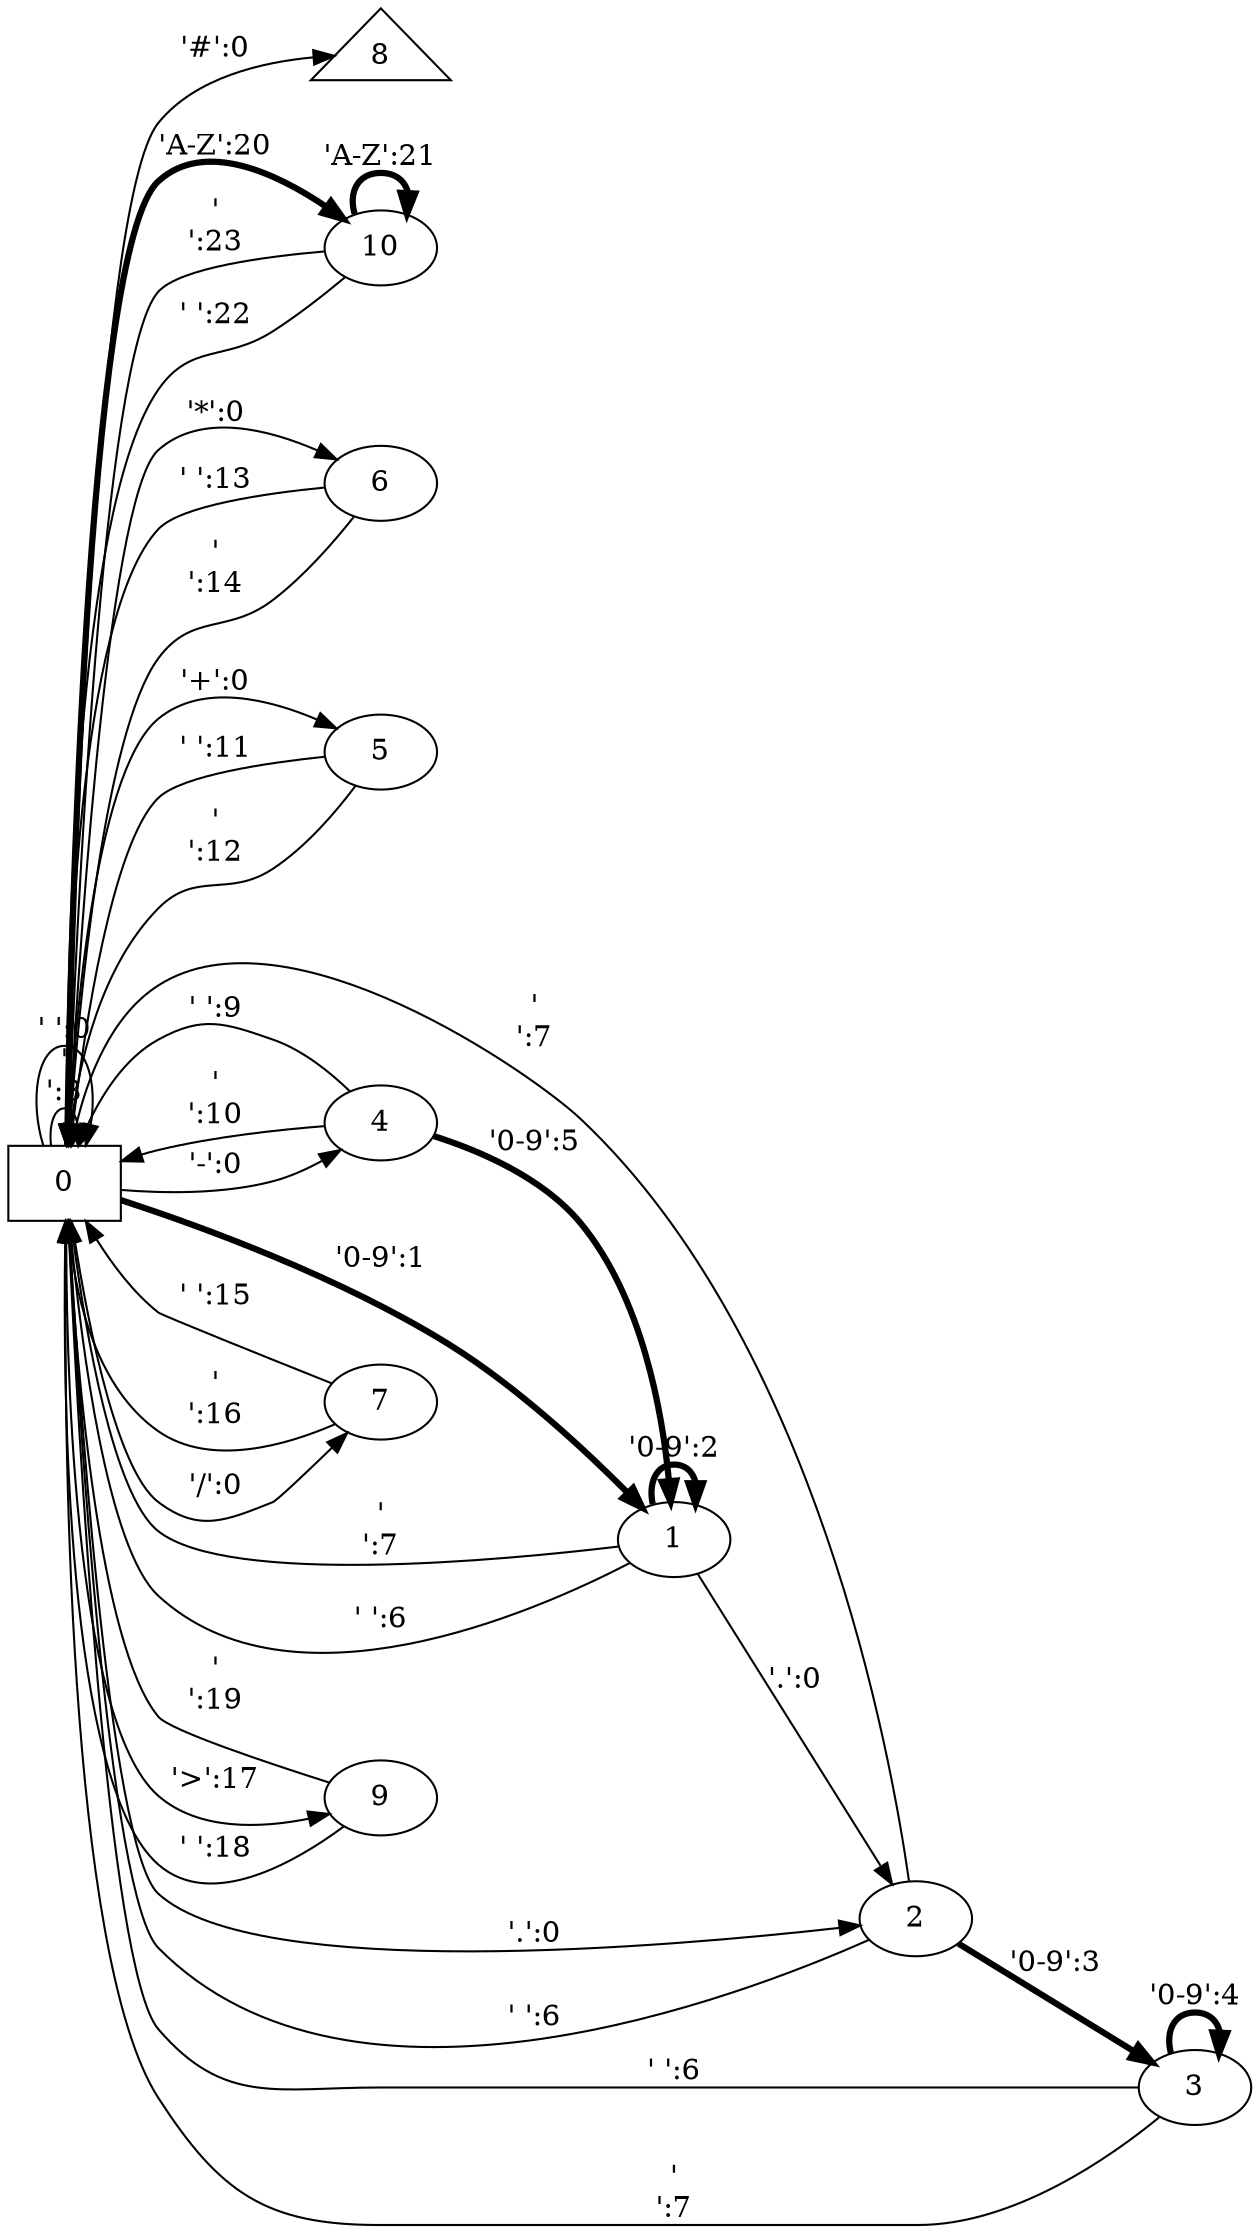 digraph G{
rankdir=LR;
shape=circle;
0 [shape=box]
8 [shape=triangle] ;
0 -> 10 [label="'A-Z':20", penwidth=3];
0 -> 0 [label="'\n':8"];
0 -> 0 [label="' ':0"];
0 -> 8 [label="'#':0"];
0 -> 6 [label="'*':0"];
0 -> 5 [label="'+':0"];
0 -> 4 [label="'-':0"];
0 -> 2 [label="'.':0"];
0 -> 7 [label="'/':0"];
0 -> 1 [label="'0-9':1", penwidth=3];
0 -> 9 [label="'>':17"];
1 -> 0 [label="' ':6"];
1 -> 0 [label="'\n':7"];
1 -> 2 [label="'.':0"];
1 -> 1 [label="'0-9':2",penwidth=3];
2 -> 0 [label="' ':6"];
2 -> 3 [label="'0-9':3",penwidth=3];
2 -> 0 [label="'\n':7"];
3 -> 3 [label="'0-9':4",penwidth=3];
3 -> 0 [label="' ':6"];
3 -> 0 [label="'\n':7"];
4 -> 1 [label="'0-9':5",penwidth=3];
4 -> 0 [label="' ':9"];
4 -> 0 [label="'\n':10"];
5 -> 0 [label="' ':11"];
5 -> 0 [label="'\n':12"];
6 -> 0 [label="' ':13"];
6 -> 0 [label="'\n':14"];
7 -> 0 [label="' ':15"];
7 -> 0 [label="'\n':16"];
9 -> 0 [label="' ':18"];
9 -> 0 [label="'\n':19"];
10 -> 10 [label="'A-Z':21",penwidth=3];
10 -> 0 [label="'\n':23"];
10 -> 0 [label="' ':22"];
}
